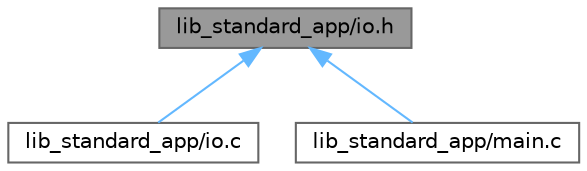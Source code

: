 digraph "lib_standard_app/io.h"
{
 // LATEX_PDF_SIZE
  bgcolor="transparent";
  edge [fontname=Helvetica,fontsize=10,labelfontname=Helvetica,labelfontsize=10];
  node [fontname=Helvetica,fontsize=10,shape=box,height=0.2,width=0.4];
  Node1 [label="lib_standard_app/io.h",height=0.2,width=0.4,color="gray40", fillcolor="grey60", style="filled", fontcolor="black",tooltip=" "];
  Node1 -> Node2 [dir="back",color="steelblue1",style="solid"];
  Node2 [label="lib_standard_app/io.c",height=0.2,width=0.4,color="grey40", fillcolor="white", style="filled",URL="$io_8c.html",tooltip=" "];
  Node1 -> Node3 [dir="back",color="steelblue1",style="solid"];
  Node3 [label="lib_standard_app/main.c",height=0.2,width=0.4,color="grey40", fillcolor="white", style="filled",URL="$main_8c.html",tooltip=" "];
}
